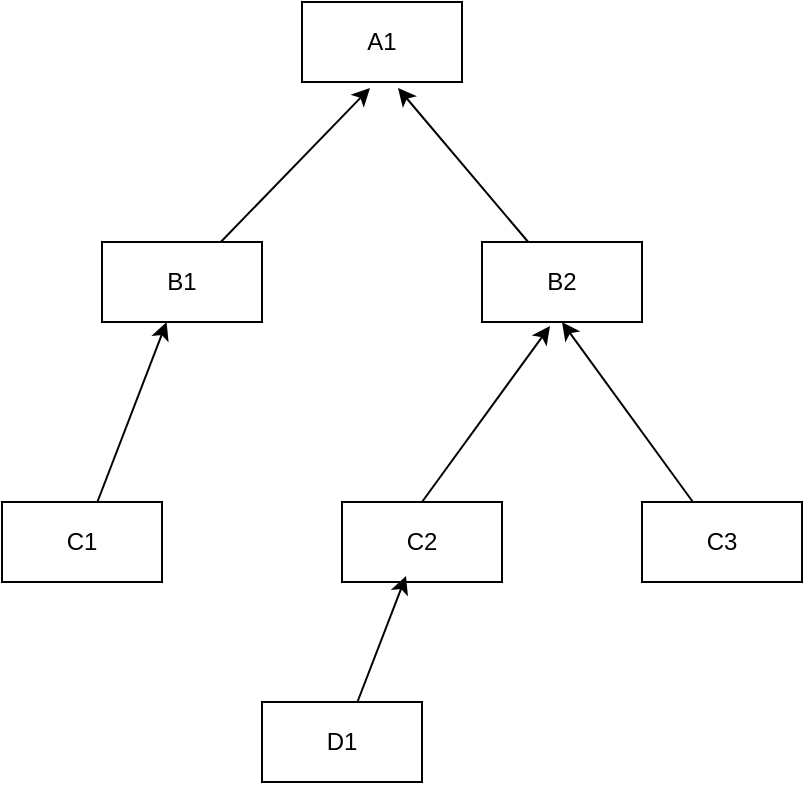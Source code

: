 <mxfile version="28.1.2">
  <diagram name="Page-1" id="AV3j2bbtPtNa8JqkTl83">
    <mxGraphModel dx="1054" dy="723" grid="1" gridSize="10" guides="1" tooltips="1" connect="1" arrows="1" fold="1" page="1" pageScale="1" pageWidth="850" pageHeight="1100" math="0" shadow="0">
      <root>
        <mxCell id="0" />
        <mxCell id="1" parent="0" />
        <mxCell id="ZSB0cyttxRbERRQLc6Zy-2" value="A1" style="rounded=0;whiteSpace=wrap;html=1;" vertex="1" parent="1">
          <mxGeometry x="200" y="130" width="80" height="40" as="geometry" />
        </mxCell>
        <mxCell id="ZSB0cyttxRbERRQLc6Zy-4" value="B1" style="rounded=0;whiteSpace=wrap;html=1;" vertex="1" parent="1">
          <mxGeometry x="100" y="250" width="80" height="40" as="geometry" />
        </mxCell>
        <mxCell id="ZSB0cyttxRbERRQLc6Zy-5" value="B2" style="rounded=0;whiteSpace=wrap;html=1;" vertex="1" parent="1">
          <mxGeometry x="290" y="250" width="80" height="40" as="geometry" />
        </mxCell>
        <mxCell id="ZSB0cyttxRbERRQLc6Zy-13" value="" style="rounded=0;orthogonalLoop=1;jettySize=auto;html=1;" edge="1" parent="1" source="ZSB0cyttxRbERRQLc6Zy-7" target="ZSB0cyttxRbERRQLc6Zy-4">
          <mxGeometry relative="1" as="geometry" />
        </mxCell>
        <mxCell id="ZSB0cyttxRbERRQLc6Zy-7" value="C1" style="rounded=0;whiteSpace=wrap;html=1;" vertex="1" parent="1">
          <mxGeometry x="50" y="380" width="80" height="40" as="geometry" />
        </mxCell>
        <mxCell id="ZSB0cyttxRbERRQLc6Zy-9" value="C2" style="rounded=0;whiteSpace=wrap;html=1;" vertex="1" parent="1">
          <mxGeometry x="220" y="380" width="80" height="40" as="geometry" />
        </mxCell>
        <mxCell id="ZSB0cyttxRbERRQLc6Zy-11" style="rounded=0;orthogonalLoop=1;jettySize=auto;html=1;entryX=0.425;entryY=1.075;entryDx=0;entryDy=0;entryPerimeter=0;" edge="1" parent="1" source="ZSB0cyttxRbERRQLc6Zy-4" target="ZSB0cyttxRbERRQLc6Zy-2">
          <mxGeometry relative="1" as="geometry" />
        </mxCell>
        <mxCell id="ZSB0cyttxRbERRQLc6Zy-12" style="rounded=0;orthogonalLoop=1;jettySize=auto;html=1;entryX=0.6;entryY=1.075;entryDx=0;entryDy=0;entryPerimeter=0;" edge="1" parent="1" source="ZSB0cyttxRbERRQLc6Zy-5" target="ZSB0cyttxRbERRQLc6Zy-2">
          <mxGeometry relative="1" as="geometry" />
        </mxCell>
        <mxCell id="ZSB0cyttxRbERRQLc6Zy-15" value="C3" style="rounded=0;whiteSpace=wrap;html=1;" vertex="1" parent="1">
          <mxGeometry x="370" y="380" width="80" height="40" as="geometry" />
        </mxCell>
        <mxCell id="ZSB0cyttxRbERRQLc6Zy-16" style="rounded=0;orthogonalLoop=1;jettySize=auto;html=1;exitX=0.5;exitY=0;exitDx=0;exitDy=0;entryX=0.425;entryY=1.05;entryDx=0;entryDy=0;entryPerimeter=0;" edge="1" parent="1" source="ZSB0cyttxRbERRQLc6Zy-9" target="ZSB0cyttxRbERRQLc6Zy-5">
          <mxGeometry relative="1" as="geometry" />
        </mxCell>
        <mxCell id="ZSB0cyttxRbERRQLc6Zy-17" style="rounded=0;orthogonalLoop=1;jettySize=auto;html=1;entryX=0.5;entryY=1;entryDx=0;entryDy=0;" edge="1" parent="1" source="ZSB0cyttxRbERRQLc6Zy-15" target="ZSB0cyttxRbERRQLc6Zy-5">
          <mxGeometry relative="1" as="geometry" />
        </mxCell>
        <mxCell id="ZSB0cyttxRbERRQLc6Zy-21" style="rounded=0;orthogonalLoop=1;jettySize=auto;html=1;entryX=0.638;entryY=0.95;entryDx=0;entryDy=0;entryPerimeter=0;" edge="1" parent="1" source="ZSB0cyttxRbERRQLc6Zy-10">
          <mxGeometry relative="1" as="geometry">
            <mxPoint x="551.04" y="288" as="targetPoint" />
          </mxGeometry>
        </mxCell>
        <mxCell id="ZSB0cyttxRbERRQLc6Zy-23" value="D1" style="rounded=0;whiteSpace=wrap;html=1;" vertex="1" parent="1">
          <mxGeometry x="180" y="480" width="80" height="40" as="geometry" />
        </mxCell>
        <mxCell id="ZSB0cyttxRbERRQLc6Zy-24" style="rounded=0;orthogonalLoop=1;jettySize=auto;html=1;entryX=0.4;entryY=0.925;entryDx=0;entryDy=0;entryPerimeter=0;" edge="1" parent="1" source="ZSB0cyttxRbERRQLc6Zy-23" target="ZSB0cyttxRbERRQLc6Zy-9">
          <mxGeometry relative="1" as="geometry" />
        </mxCell>
      </root>
    </mxGraphModel>
  </diagram>
</mxfile>
